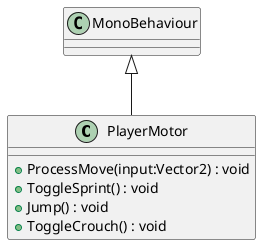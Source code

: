 @startuml
class PlayerMotor {
    + ProcessMove(input:Vector2) : void
    + ToggleSprint() : void
    + Jump() : void
    + ToggleCrouch() : void
}
MonoBehaviour <|-- PlayerMotor
@enduml
